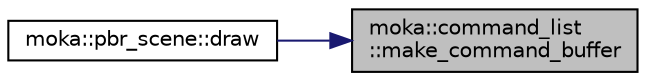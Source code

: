 digraph "moka::command_list::make_command_buffer"
{
 // LATEX_PDF_SIZE
  edge [fontname="Helvetica",fontsize="10",labelfontname="Helvetica",labelfontsize="10"];
  node [fontname="Helvetica",fontsize="10",shape=record];
  rankdir="RL";
  Node54 [label="moka::command_list\l::make_command_buffer",height=0.2,width=0.4,color="black", fillcolor="grey75", style="filled", fontcolor="black",tooltip="Create and return a command_buffer object."];
  Node54 -> Node55 [dir="back",color="midnightblue",fontsize="10",style="solid",fontname="Helvetica"];
  Node55 [label="moka::pbr_scene::draw",height=0.2,width=0.4,color="black", fillcolor="white", style="filled",URL="$classmoka_1_1pbr__scene.html#a520722e6fd897bd9d35cd5c1b6eb14b6",tooltip="Draw the scene."];
}
